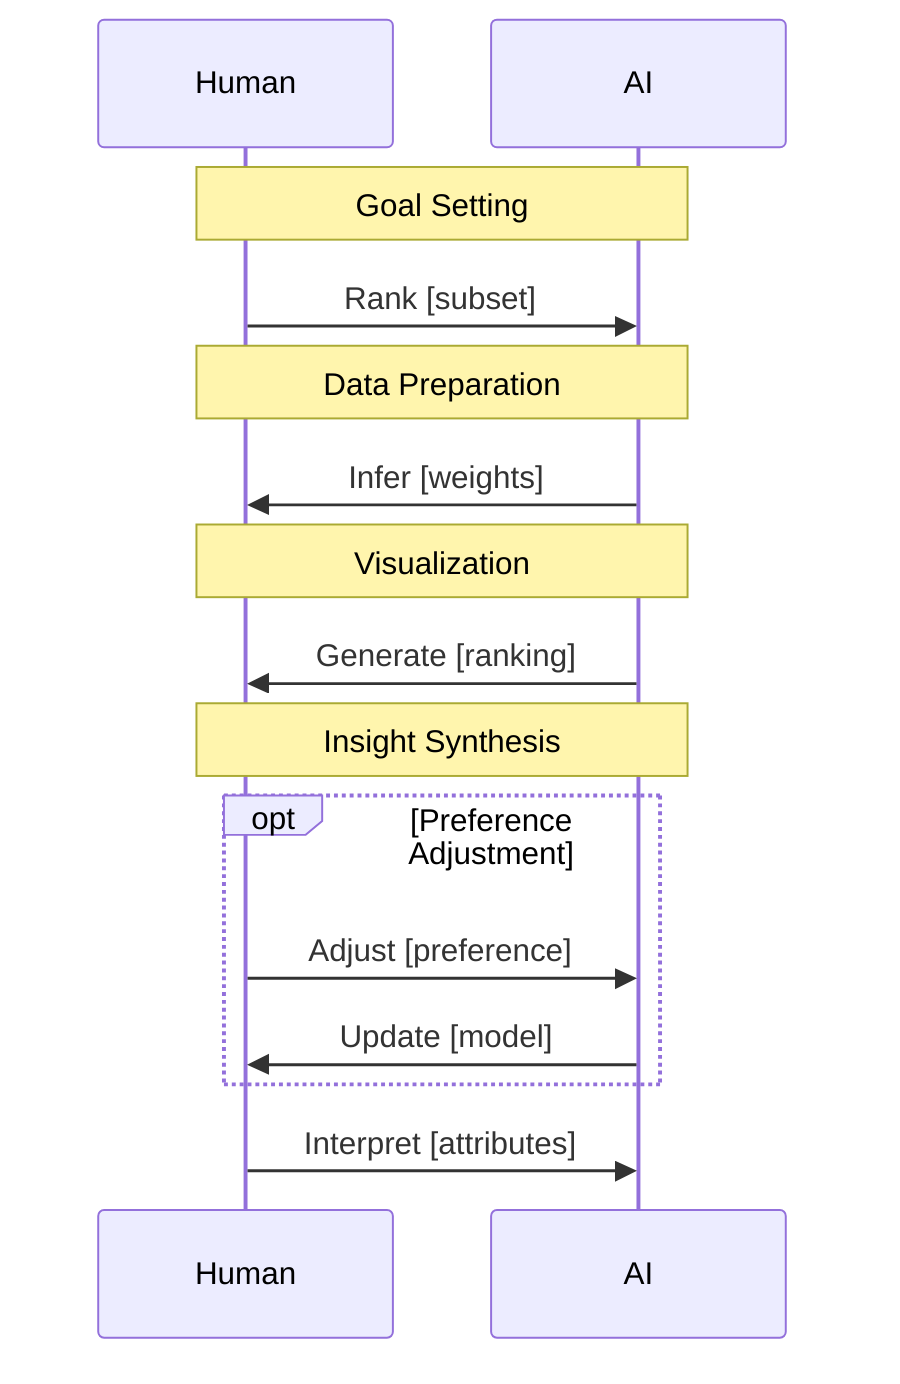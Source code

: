 sequenceDiagram
    participant H as Human
    participant A as AI

    note over H,A: Goal Setting
    H ->> A: Rank [subset]

    note over H,A: Data Preparation
    A ->> H: Infer [weights]

    note over H,A: Visualization
    A ->> H: Generate [ranking]

    note over H,A: Insight Synthesis
    opt Preference Adjustment
        H ->> A: Adjust [preference]
        A ->> H: Update [model]
    end
    H ->> A: Interpret [attributes]